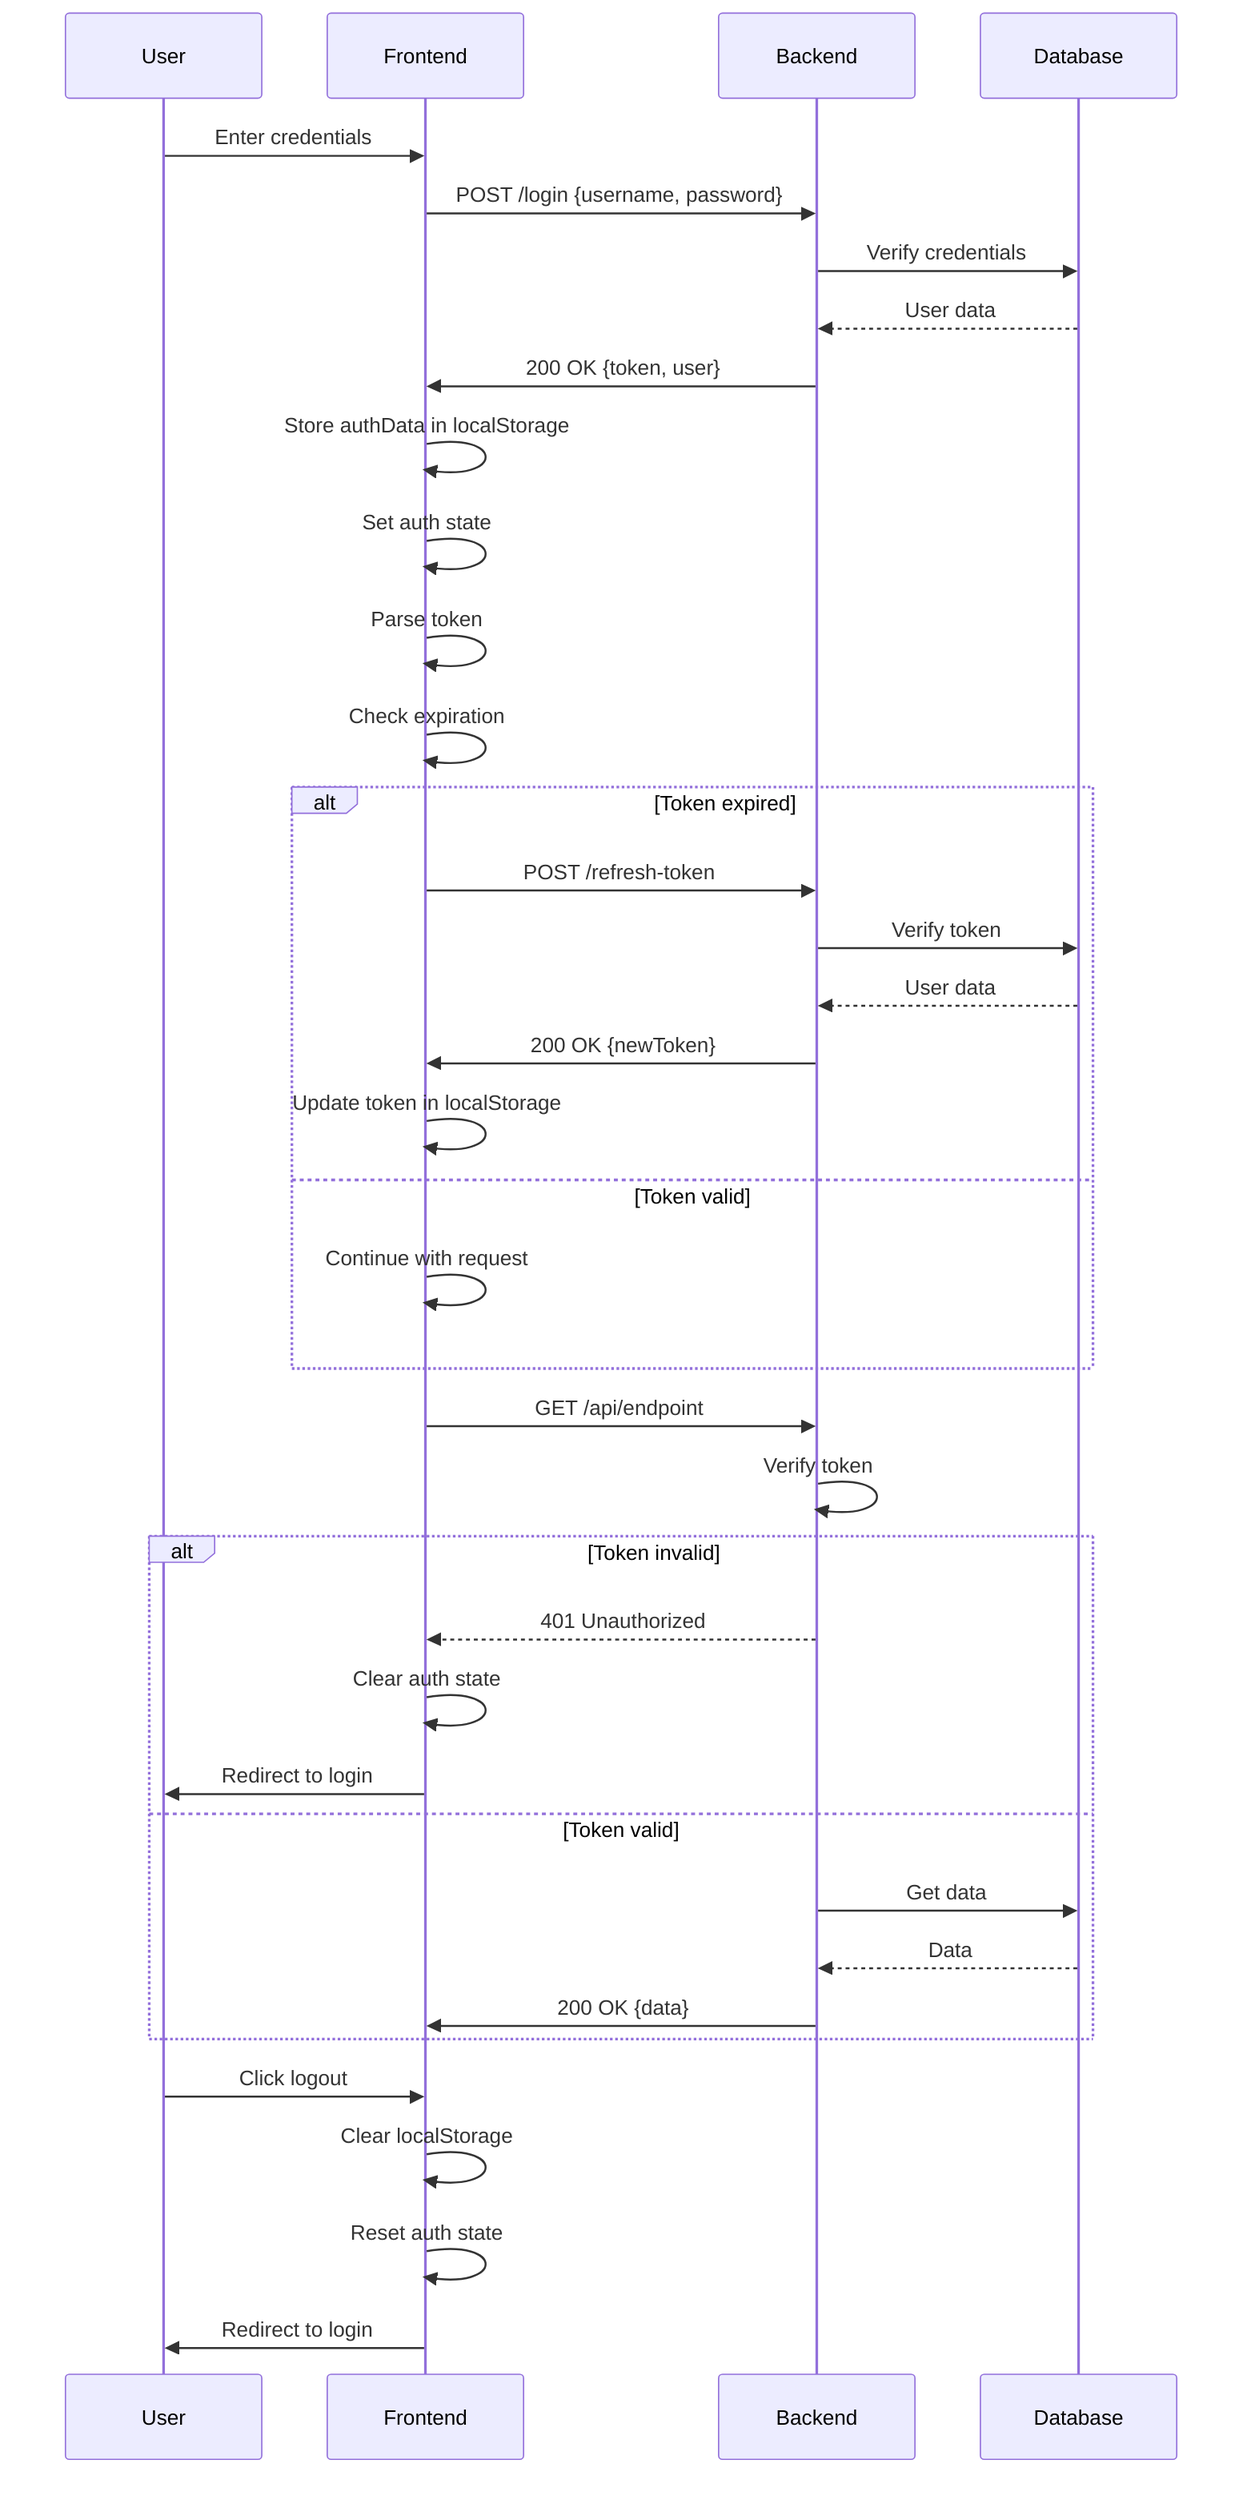 sequenceDiagram
    participant User
    participant Frontend
    participant Backend
    participant Database

    %% Initial Login
    User->>Frontend: Enter credentials
    Frontend->>Backend: POST /login {username, password}
    Backend->>Database: Verify credentials
    Database-->>Backend: User data
    Backend->>Frontend: 200 OK {token, user}
    Frontend->>Frontend: Store authData in localStorage
    Frontend->>Frontend: Set auth state

    %% Token Validation
    Frontend->>Frontend: Parse token
    Frontend->>Frontend: Check expiration
    alt Token expired
        Frontend->>Backend: POST /refresh-token
        Backend->>Database: Verify token
        Database-->>Backend: User data
        Backend->>Frontend: 200 OK {newToken}
        Frontend->>Frontend: Update token in localStorage
    else Token valid
        Frontend->>Frontend: Continue with request
    end

    %% API Request
    Frontend->>Backend: GET /api/endpoint
    Backend->>Backend: Verify token
    alt Token invalid
        Backend-->>Frontend: 401 Unauthorized
        Frontend->>Frontend: Clear auth state
        Frontend->>User: Redirect to login
    else Token valid
        Backend->>Database: Get data
        Database-->>Backend: Data
        Backend->>Frontend: 200 OK {data}
    end

    %% Logout
    User->>Frontend: Click logout
    Frontend->>Frontend: Clear localStorage
    Frontend->>Frontend: Reset auth state
    Frontend->>User: Redirect to login
